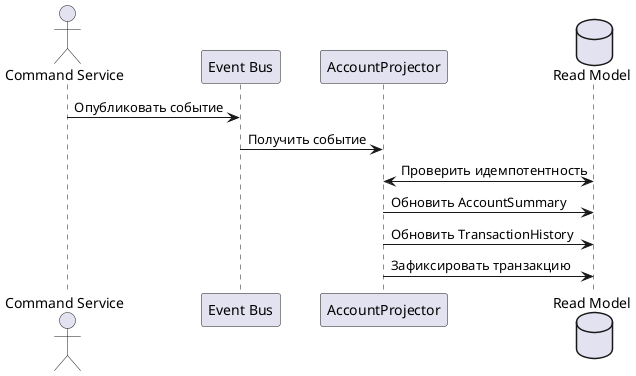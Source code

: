 @startuml
actor CommandService as "Command Service"

participant EventBus as "Event Bus"
participant Projector as "AccountProjector"

database ReadModel as "Read Model"

CommandService -> EventBus: Опубликовать событие
EventBus -> Projector: Получить событие
Projector <-> ReadModel: Проверить идемпотентность
Projector -> ReadModel: Обновить AccountSummary
Projector -> ReadModel: Обновить TransactionHistory
Projector -> ReadModel: Зафиксировать транзакцию
@enduml
